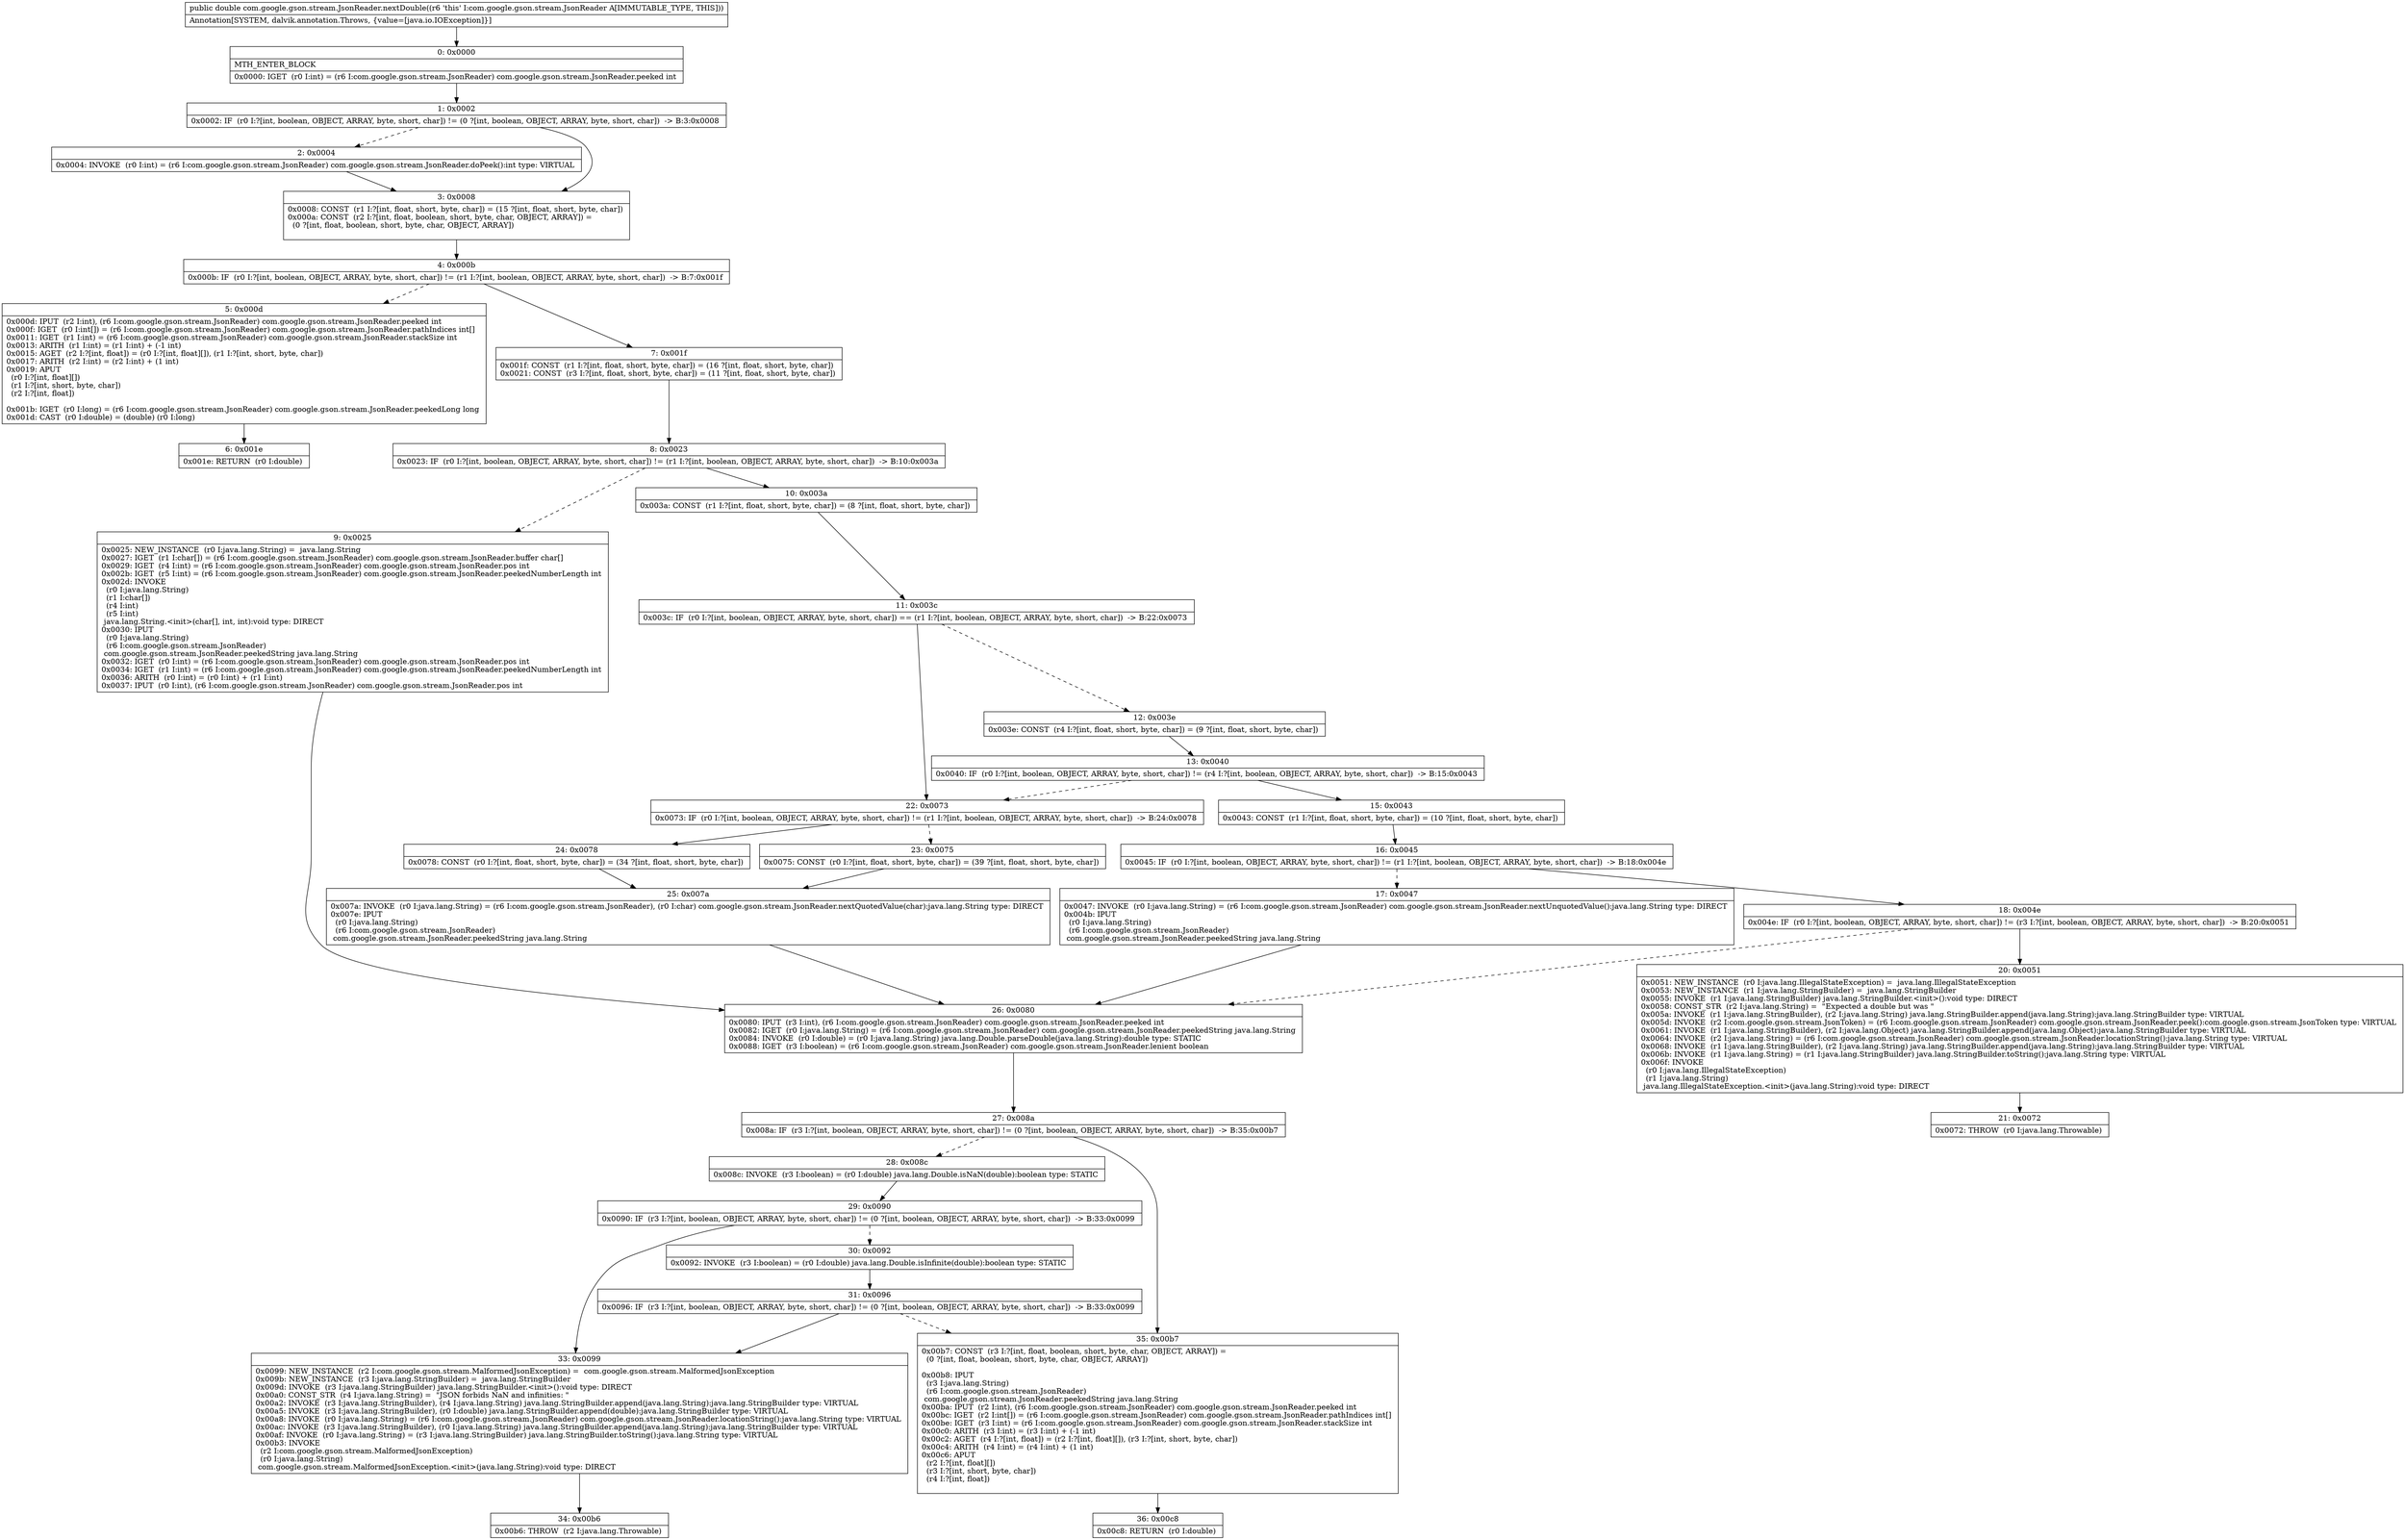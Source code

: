 digraph "CFG forcom.google.gson.stream.JsonReader.nextDouble()D" {
Node_0 [shape=record,label="{0\:\ 0x0000|MTH_ENTER_BLOCK\l|0x0000: IGET  (r0 I:int) = (r6 I:com.google.gson.stream.JsonReader) com.google.gson.stream.JsonReader.peeked int \l}"];
Node_1 [shape=record,label="{1\:\ 0x0002|0x0002: IF  (r0 I:?[int, boolean, OBJECT, ARRAY, byte, short, char]) != (0 ?[int, boolean, OBJECT, ARRAY, byte, short, char])  \-\> B:3:0x0008 \l}"];
Node_2 [shape=record,label="{2\:\ 0x0004|0x0004: INVOKE  (r0 I:int) = (r6 I:com.google.gson.stream.JsonReader) com.google.gson.stream.JsonReader.doPeek():int type: VIRTUAL \l}"];
Node_3 [shape=record,label="{3\:\ 0x0008|0x0008: CONST  (r1 I:?[int, float, short, byte, char]) = (15 ?[int, float, short, byte, char]) \l0x000a: CONST  (r2 I:?[int, float, boolean, short, byte, char, OBJECT, ARRAY]) = \l  (0 ?[int, float, boolean, short, byte, char, OBJECT, ARRAY])\l \l}"];
Node_4 [shape=record,label="{4\:\ 0x000b|0x000b: IF  (r0 I:?[int, boolean, OBJECT, ARRAY, byte, short, char]) != (r1 I:?[int, boolean, OBJECT, ARRAY, byte, short, char])  \-\> B:7:0x001f \l}"];
Node_5 [shape=record,label="{5\:\ 0x000d|0x000d: IPUT  (r2 I:int), (r6 I:com.google.gson.stream.JsonReader) com.google.gson.stream.JsonReader.peeked int \l0x000f: IGET  (r0 I:int[]) = (r6 I:com.google.gson.stream.JsonReader) com.google.gson.stream.JsonReader.pathIndices int[] \l0x0011: IGET  (r1 I:int) = (r6 I:com.google.gson.stream.JsonReader) com.google.gson.stream.JsonReader.stackSize int \l0x0013: ARITH  (r1 I:int) = (r1 I:int) + (\-1 int) \l0x0015: AGET  (r2 I:?[int, float]) = (r0 I:?[int, float][]), (r1 I:?[int, short, byte, char]) \l0x0017: ARITH  (r2 I:int) = (r2 I:int) + (1 int) \l0x0019: APUT  \l  (r0 I:?[int, float][])\l  (r1 I:?[int, short, byte, char])\l  (r2 I:?[int, float])\l \l0x001b: IGET  (r0 I:long) = (r6 I:com.google.gson.stream.JsonReader) com.google.gson.stream.JsonReader.peekedLong long \l0x001d: CAST  (r0 I:double) = (double) (r0 I:long) \l}"];
Node_6 [shape=record,label="{6\:\ 0x001e|0x001e: RETURN  (r0 I:double) \l}"];
Node_7 [shape=record,label="{7\:\ 0x001f|0x001f: CONST  (r1 I:?[int, float, short, byte, char]) = (16 ?[int, float, short, byte, char]) \l0x0021: CONST  (r3 I:?[int, float, short, byte, char]) = (11 ?[int, float, short, byte, char]) \l}"];
Node_8 [shape=record,label="{8\:\ 0x0023|0x0023: IF  (r0 I:?[int, boolean, OBJECT, ARRAY, byte, short, char]) != (r1 I:?[int, boolean, OBJECT, ARRAY, byte, short, char])  \-\> B:10:0x003a \l}"];
Node_9 [shape=record,label="{9\:\ 0x0025|0x0025: NEW_INSTANCE  (r0 I:java.lang.String) =  java.lang.String \l0x0027: IGET  (r1 I:char[]) = (r6 I:com.google.gson.stream.JsonReader) com.google.gson.stream.JsonReader.buffer char[] \l0x0029: IGET  (r4 I:int) = (r6 I:com.google.gson.stream.JsonReader) com.google.gson.stream.JsonReader.pos int \l0x002b: IGET  (r5 I:int) = (r6 I:com.google.gson.stream.JsonReader) com.google.gson.stream.JsonReader.peekedNumberLength int \l0x002d: INVOKE  \l  (r0 I:java.lang.String)\l  (r1 I:char[])\l  (r4 I:int)\l  (r5 I:int)\l java.lang.String.\<init\>(char[], int, int):void type: DIRECT \l0x0030: IPUT  \l  (r0 I:java.lang.String)\l  (r6 I:com.google.gson.stream.JsonReader)\l com.google.gson.stream.JsonReader.peekedString java.lang.String \l0x0032: IGET  (r0 I:int) = (r6 I:com.google.gson.stream.JsonReader) com.google.gson.stream.JsonReader.pos int \l0x0034: IGET  (r1 I:int) = (r6 I:com.google.gson.stream.JsonReader) com.google.gson.stream.JsonReader.peekedNumberLength int \l0x0036: ARITH  (r0 I:int) = (r0 I:int) + (r1 I:int) \l0x0037: IPUT  (r0 I:int), (r6 I:com.google.gson.stream.JsonReader) com.google.gson.stream.JsonReader.pos int \l}"];
Node_10 [shape=record,label="{10\:\ 0x003a|0x003a: CONST  (r1 I:?[int, float, short, byte, char]) = (8 ?[int, float, short, byte, char]) \l}"];
Node_11 [shape=record,label="{11\:\ 0x003c|0x003c: IF  (r0 I:?[int, boolean, OBJECT, ARRAY, byte, short, char]) == (r1 I:?[int, boolean, OBJECT, ARRAY, byte, short, char])  \-\> B:22:0x0073 \l}"];
Node_12 [shape=record,label="{12\:\ 0x003e|0x003e: CONST  (r4 I:?[int, float, short, byte, char]) = (9 ?[int, float, short, byte, char]) \l}"];
Node_13 [shape=record,label="{13\:\ 0x0040|0x0040: IF  (r0 I:?[int, boolean, OBJECT, ARRAY, byte, short, char]) != (r4 I:?[int, boolean, OBJECT, ARRAY, byte, short, char])  \-\> B:15:0x0043 \l}"];
Node_15 [shape=record,label="{15\:\ 0x0043|0x0043: CONST  (r1 I:?[int, float, short, byte, char]) = (10 ?[int, float, short, byte, char]) \l}"];
Node_16 [shape=record,label="{16\:\ 0x0045|0x0045: IF  (r0 I:?[int, boolean, OBJECT, ARRAY, byte, short, char]) != (r1 I:?[int, boolean, OBJECT, ARRAY, byte, short, char])  \-\> B:18:0x004e \l}"];
Node_17 [shape=record,label="{17\:\ 0x0047|0x0047: INVOKE  (r0 I:java.lang.String) = (r6 I:com.google.gson.stream.JsonReader) com.google.gson.stream.JsonReader.nextUnquotedValue():java.lang.String type: DIRECT \l0x004b: IPUT  \l  (r0 I:java.lang.String)\l  (r6 I:com.google.gson.stream.JsonReader)\l com.google.gson.stream.JsonReader.peekedString java.lang.String \l}"];
Node_18 [shape=record,label="{18\:\ 0x004e|0x004e: IF  (r0 I:?[int, boolean, OBJECT, ARRAY, byte, short, char]) != (r3 I:?[int, boolean, OBJECT, ARRAY, byte, short, char])  \-\> B:20:0x0051 \l}"];
Node_20 [shape=record,label="{20\:\ 0x0051|0x0051: NEW_INSTANCE  (r0 I:java.lang.IllegalStateException) =  java.lang.IllegalStateException \l0x0053: NEW_INSTANCE  (r1 I:java.lang.StringBuilder) =  java.lang.StringBuilder \l0x0055: INVOKE  (r1 I:java.lang.StringBuilder) java.lang.StringBuilder.\<init\>():void type: DIRECT \l0x0058: CONST_STR  (r2 I:java.lang.String) =  \"Expected a double but was \" \l0x005a: INVOKE  (r1 I:java.lang.StringBuilder), (r2 I:java.lang.String) java.lang.StringBuilder.append(java.lang.String):java.lang.StringBuilder type: VIRTUAL \l0x005d: INVOKE  (r2 I:com.google.gson.stream.JsonToken) = (r6 I:com.google.gson.stream.JsonReader) com.google.gson.stream.JsonReader.peek():com.google.gson.stream.JsonToken type: VIRTUAL \l0x0061: INVOKE  (r1 I:java.lang.StringBuilder), (r2 I:java.lang.Object) java.lang.StringBuilder.append(java.lang.Object):java.lang.StringBuilder type: VIRTUAL \l0x0064: INVOKE  (r2 I:java.lang.String) = (r6 I:com.google.gson.stream.JsonReader) com.google.gson.stream.JsonReader.locationString():java.lang.String type: VIRTUAL \l0x0068: INVOKE  (r1 I:java.lang.StringBuilder), (r2 I:java.lang.String) java.lang.StringBuilder.append(java.lang.String):java.lang.StringBuilder type: VIRTUAL \l0x006b: INVOKE  (r1 I:java.lang.String) = (r1 I:java.lang.StringBuilder) java.lang.StringBuilder.toString():java.lang.String type: VIRTUAL \l0x006f: INVOKE  \l  (r0 I:java.lang.IllegalStateException)\l  (r1 I:java.lang.String)\l java.lang.IllegalStateException.\<init\>(java.lang.String):void type: DIRECT \l}"];
Node_21 [shape=record,label="{21\:\ 0x0072|0x0072: THROW  (r0 I:java.lang.Throwable) \l}"];
Node_22 [shape=record,label="{22\:\ 0x0073|0x0073: IF  (r0 I:?[int, boolean, OBJECT, ARRAY, byte, short, char]) != (r1 I:?[int, boolean, OBJECT, ARRAY, byte, short, char])  \-\> B:24:0x0078 \l}"];
Node_23 [shape=record,label="{23\:\ 0x0075|0x0075: CONST  (r0 I:?[int, float, short, byte, char]) = (39 ?[int, float, short, byte, char]) \l}"];
Node_24 [shape=record,label="{24\:\ 0x0078|0x0078: CONST  (r0 I:?[int, float, short, byte, char]) = (34 ?[int, float, short, byte, char]) \l}"];
Node_25 [shape=record,label="{25\:\ 0x007a|0x007a: INVOKE  (r0 I:java.lang.String) = (r6 I:com.google.gson.stream.JsonReader), (r0 I:char) com.google.gson.stream.JsonReader.nextQuotedValue(char):java.lang.String type: DIRECT \l0x007e: IPUT  \l  (r0 I:java.lang.String)\l  (r6 I:com.google.gson.stream.JsonReader)\l com.google.gson.stream.JsonReader.peekedString java.lang.String \l}"];
Node_26 [shape=record,label="{26\:\ 0x0080|0x0080: IPUT  (r3 I:int), (r6 I:com.google.gson.stream.JsonReader) com.google.gson.stream.JsonReader.peeked int \l0x0082: IGET  (r0 I:java.lang.String) = (r6 I:com.google.gson.stream.JsonReader) com.google.gson.stream.JsonReader.peekedString java.lang.String \l0x0084: INVOKE  (r0 I:double) = (r0 I:java.lang.String) java.lang.Double.parseDouble(java.lang.String):double type: STATIC \l0x0088: IGET  (r3 I:boolean) = (r6 I:com.google.gson.stream.JsonReader) com.google.gson.stream.JsonReader.lenient boolean \l}"];
Node_27 [shape=record,label="{27\:\ 0x008a|0x008a: IF  (r3 I:?[int, boolean, OBJECT, ARRAY, byte, short, char]) != (0 ?[int, boolean, OBJECT, ARRAY, byte, short, char])  \-\> B:35:0x00b7 \l}"];
Node_28 [shape=record,label="{28\:\ 0x008c|0x008c: INVOKE  (r3 I:boolean) = (r0 I:double) java.lang.Double.isNaN(double):boolean type: STATIC \l}"];
Node_29 [shape=record,label="{29\:\ 0x0090|0x0090: IF  (r3 I:?[int, boolean, OBJECT, ARRAY, byte, short, char]) != (0 ?[int, boolean, OBJECT, ARRAY, byte, short, char])  \-\> B:33:0x0099 \l}"];
Node_30 [shape=record,label="{30\:\ 0x0092|0x0092: INVOKE  (r3 I:boolean) = (r0 I:double) java.lang.Double.isInfinite(double):boolean type: STATIC \l}"];
Node_31 [shape=record,label="{31\:\ 0x0096|0x0096: IF  (r3 I:?[int, boolean, OBJECT, ARRAY, byte, short, char]) != (0 ?[int, boolean, OBJECT, ARRAY, byte, short, char])  \-\> B:33:0x0099 \l}"];
Node_33 [shape=record,label="{33\:\ 0x0099|0x0099: NEW_INSTANCE  (r2 I:com.google.gson.stream.MalformedJsonException) =  com.google.gson.stream.MalformedJsonException \l0x009b: NEW_INSTANCE  (r3 I:java.lang.StringBuilder) =  java.lang.StringBuilder \l0x009d: INVOKE  (r3 I:java.lang.StringBuilder) java.lang.StringBuilder.\<init\>():void type: DIRECT \l0x00a0: CONST_STR  (r4 I:java.lang.String) =  \"JSON forbids NaN and infinities: \" \l0x00a2: INVOKE  (r3 I:java.lang.StringBuilder), (r4 I:java.lang.String) java.lang.StringBuilder.append(java.lang.String):java.lang.StringBuilder type: VIRTUAL \l0x00a5: INVOKE  (r3 I:java.lang.StringBuilder), (r0 I:double) java.lang.StringBuilder.append(double):java.lang.StringBuilder type: VIRTUAL \l0x00a8: INVOKE  (r0 I:java.lang.String) = (r6 I:com.google.gson.stream.JsonReader) com.google.gson.stream.JsonReader.locationString():java.lang.String type: VIRTUAL \l0x00ac: INVOKE  (r3 I:java.lang.StringBuilder), (r0 I:java.lang.String) java.lang.StringBuilder.append(java.lang.String):java.lang.StringBuilder type: VIRTUAL \l0x00af: INVOKE  (r0 I:java.lang.String) = (r3 I:java.lang.StringBuilder) java.lang.StringBuilder.toString():java.lang.String type: VIRTUAL \l0x00b3: INVOKE  \l  (r2 I:com.google.gson.stream.MalformedJsonException)\l  (r0 I:java.lang.String)\l com.google.gson.stream.MalformedJsonException.\<init\>(java.lang.String):void type: DIRECT \l}"];
Node_34 [shape=record,label="{34\:\ 0x00b6|0x00b6: THROW  (r2 I:java.lang.Throwable) \l}"];
Node_35 [shape=record,label="{35\:\ 0x00b7|0x00b7: CONST  (r3 I:?[int, float, boolean, short, byte, char, OBJECT, ARRAY]) = \l  (0 ?[int, float, boolean, short, byte, char, OBJECT, ARRAY])\l \l0x00b8: IPUT  \l  (r3 I:java.lang.String)\l  (r6 I:com.google.gson.stream.JsonReader)\l com.google.gson.stream.JsonReader.peekedString java.lang.String \l0x00ba: IPUT  (r2 I:int), (r6 I:com.google.gson.stream.JsonReader) com.google.gson.stream.JsonReader.peeked int \l0x00bc: IGET  (r2 I:int[]) = (r6 I:com.google.gson.stream.JsonReader) com.google.gson.stream.JsonReader.pathIndices int[] \l0x00be: IGET  (r3 I:int) = (r6 I:com.google.gson.stream.JsonReader) com.google.gson.stream.JsonReader.stackSize int \l0x00c0: ARITH  (r3 I:int) = (r3 I:int) + (\-1 int) \l0x00c2: AGET  (r4 I:?[int, float]) = (r2 I:?[int, float][]), (r3 I:?[int, short, byte, char]) \l0x00c4: ARITH  (r4 I:int) = (r4 I:int) + (1 int) \l0x00c6: APUT  \l  (r2 I:?[int, float][])\l  (r3 I:?[int, short, byte, char])\l  (r4 I:?[int, float])\l \l}"];
Node_36 [shape=record,label="{36\:\ 0x00c8|0x00c8: RETURN  (r0 I:double) \l}"];
MethodNode[shape=record,label="{public double com.google.gson.stream.JsonReader.nextDouble((r6 'this' I:com.google.gson.stream.JsonReader A[IMMUTABLE_TYPE, THIS]))  | Annotation[SYSTEM, dalvik.annotation.Throws, \{value=[java.io.IOException]\}]\l}"];
MethodNode -> Node_0;
Node_0 -> Node_1;
Node_1 -> Node_2[style=dashed];
Node_1 -> Node_3;
Node_2 -> Node_3;
Node_3 -> Node_4;
Node_4 -> Node_5[style=dashed];
Node_4 -> Node_7;
Node_5 -> Node_6;
Node_7 -> Node_8;
Node_8 -> Node_9[style=dashed];
Node_8 -> Node_10;
Node_9 -> Node_26;
Node_10 -> Node_11;
Node_11 -> Node_12[style=dashed];
Node_11 -> Node_22;
Node_12 -> Node_13;
Node_13 -> Node_15;
Node_13 -> Node_22[style=dashed];
Node_15 -> Node_16;
Node_16 -> Node_17[style=dashed];
Node_16 -> Node_18;
Node_17 -> Node_26;
Node_18 -> Node_20;
Node_18 -> Node_26[style=dashed];
Node_20 -> Node_21;
Node_22 -> Node_23[style=dashed];
Node_22 -> Node_24;
Node_23 -> Node_25;
Node_24 -> Node_25;
Node_25 -> Node_26;
Node_26 -> Node_27;
Node_27 -> Node_28[style=dashed];
Node_27 -> Node_35;
Node_28 -> Node_29;
Node_29 -> Node_30[style=dashed];
Node_29 -> Node_33;
Node_30 -> Node_31;
Node_31 -> Node_33;
Node_31 -> Node_35[style=dashed];
Node_33 -> Node_34;
Node_35 -> Node_36;
}

